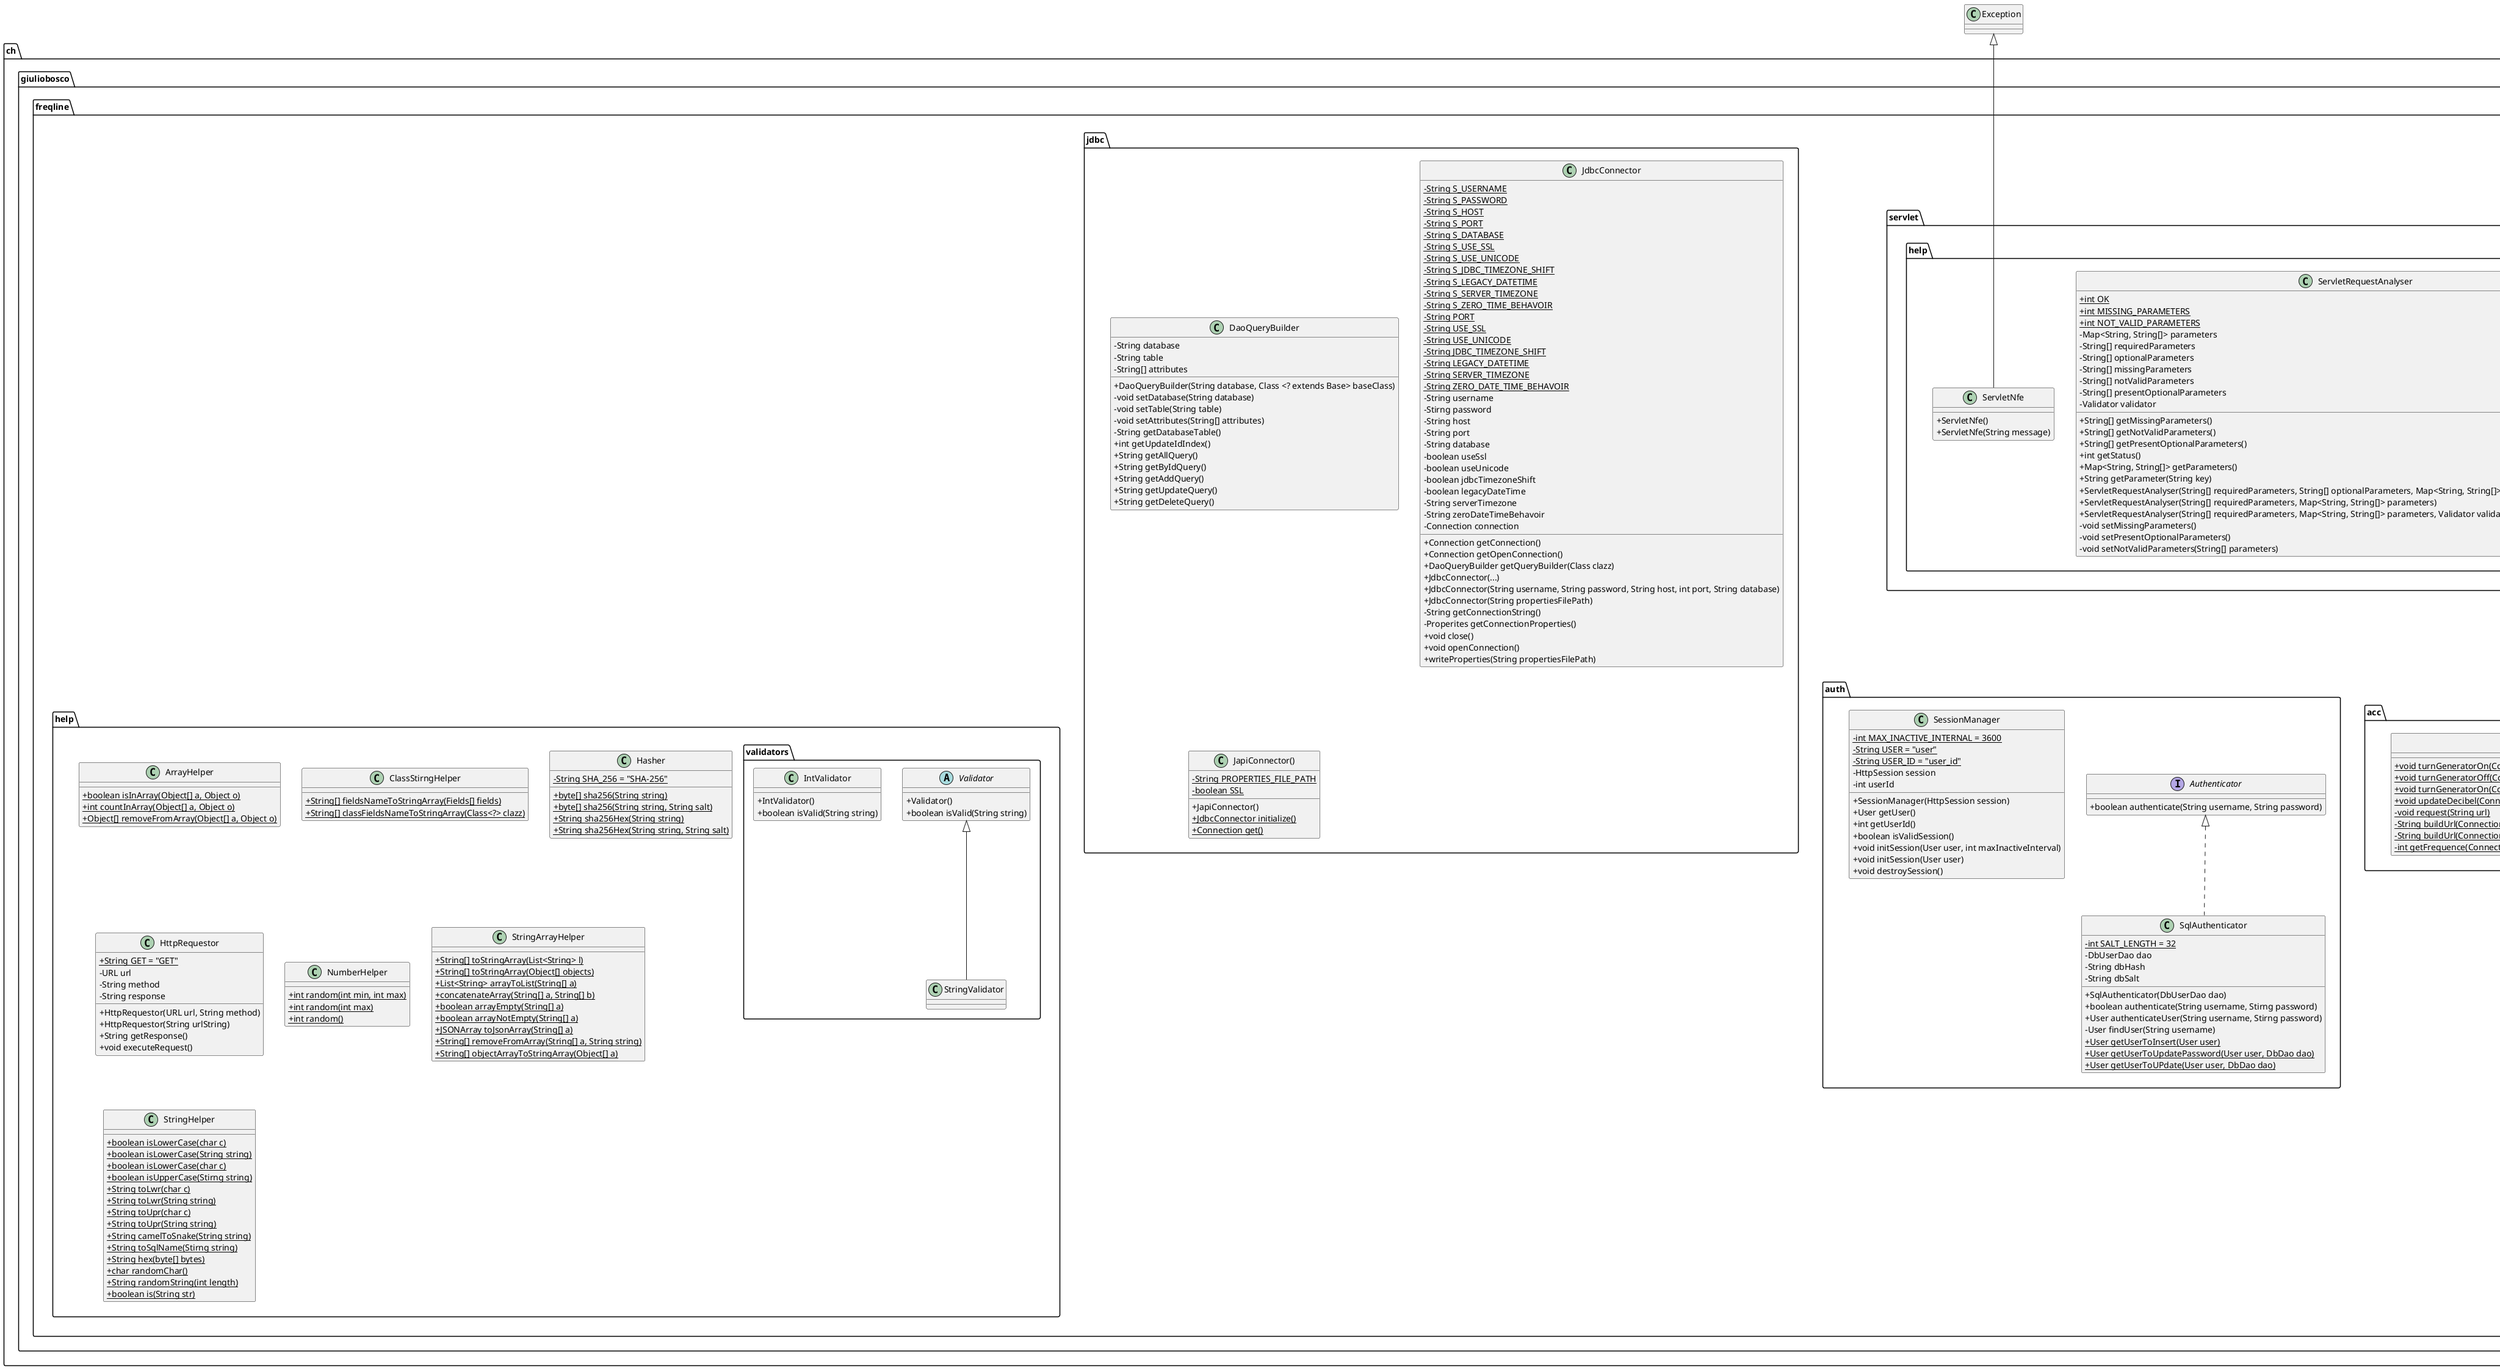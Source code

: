 @startuml
skinparam classAttributeIconSize 0

class Exception {

}

package ch.giuliobosco.freqline {

    package servlet.help {
        class ServletRequestAnalyser {
            + {static} int OK
            + {static} int MISSING_PARAMETERS
            + {static} int NOT_VALID_PARAMETERS
            - Map<String, String[]> parameters
            - String[] requiredParameters
            - String[] optionalParameters
            - String[] missingParameters
            - String[] notValidParameters
            - String[] presentOptionalParameters
            - Validator validator
            + String[] getMissingParameters()
            + String[] getNotValidParameters()
            + String[] getPresentOptionalParameters()
            + int getStatus()
            + Map<String, String[]> getParameters()
            + String getParameter(String key)
            + ServletRequestAnalyser(String[] requiredParameters, String[] optionalParameters, Map<String, String[]> parameters, Validator validator)
            + ServletRequestAnalyser(String[] requiredParameters, Map<String, String[]> parameters)
            + ServletRequestAnalyser(String[] requiredParameters, Map<String, String[]> parameters, Validator validator)
            - void setMissingParameters()
            - void setPresentOptionalParameters()
            - void setNotValidParameters(String[] parameters)
        }

        class ServletNfe {
            + ServletNfe()
            + ServletNfe(String message)
        }
        Exception <|-- ServletNfe
    }

    package acc {
        class AccGenerator{
            + {static} void turnGeneratorOn(Connection connection, String keyC)
            + {static} void turnGeneratorOff(Connection connection, String keyC)
            + {static} void turnGeneratorOn(Connection connection, String, long timer)
            + {static} void updateDecibel(Connection connection, int userId, int decibel)
            - {static} void request(String url)
            - {static} String buildUrl(Connection connection, String address, String keyC, boolean on)
            - {static} String buildUrl(Connection connection, String address, String keyC, long timer)
            - {static} int getFrequence(Connection connection, String keyC)
        }
        ServletRequestAnalyser -[hidden]-> AccGenerator
    }

    package auth {
        interface Authenticator {
            + boolean authenticate(String username, String password)
        }

        class SqlAuthenticator {
            - {static} int SALT_LENGTH = 32
            - DbUserDao dao
            - String dbHash
            - String dbSalt
            + SqlAuthenticator(DbUserDao dao)
            + boolean authenticate(String username, Stirng password)
            + User authenticateUser(String username, Stirng password)
            - User findUser(String username)
            + {static} User getUserToInsert(User user)
            + {static} User getUserToUpdatePassword(User user, DbDao dao)
            + {static} User getUserToUPdate(User user, DbDao dao)
        }
        Authenticator <|.. SqlAuthenticator

        class SessionManager {
            - {static} int MAX_INACTIVE_INTERNAL = 3600
            - {static} String USER = "user"
            - {static} String USER_ID = "user_id"
            - HttpSession session
            - int userId
            + SessionManager(HttpSession session)
            + User getUser()
            + int getUserId()
            + boolean isValidSession()
            + void initSession(User user, int maxInactiveInterval)
            + void initSession(User user)
            + void destroySession()
        }
    }

    package jdbc {
        class DaoQueryBuilder {
            - String database
            - String table
            - String[] attributes
            + DaoQueryBuilder(String database, Class <? extends Base> baseClass)
            - void setDatabase(String database)
            - void setTable(String table)
            - void setAttributes(String[] attributes)
            - String getDatabaseTable()
            + int getUpdateIdIndex()
            + String getAllQuery()
            + String getByIdQuery()
            + String getAddQuery()
            + String getUpdateQuery()
            + String getDeleteQuery()
        }

        class JdbcConnector {
            - {static} String S_USERNAME
            - {static} String S_PASSWORD
            - {static} String S_HOST
            - {static} String S_PORT
            - {static} String S_DATABASE
            - {static} String S_USE_SSL
            - {static} String S_USE_UNICODE
            - {static} String S_JDBC_TIMEZONE_SHIFT
            - {static} String S_LEGACY_DATETIME
            - {static} String S_SERVER_TIMEZONE
            - {static} String S_ZERO_TIME_BEHAVOIR
            - {static} String PORT
            - {static} String USE_SSL
            - {static} String USE_UNICODE
            - {static} String JDBC_TIMEZONE_SHIFT
            - {static} String LEGACY_DATETIME
            - {static} String SERVER_TIMEZONE
            - {static} String ZERO_DATE_TIME_BEHAVOIR
            - String username
            - Stirng password
            - String host
            - String port 
            - String database
            - boolean useSsl
            - boolean useUnicode
            - boolean jdbcTimezoneShift
            - boolean legacyDateTime
            - String serverTimezone
            - String zeroDateTimeBehavoir
            - Connection connection
            + Connection getConnection()
            + Connection getOpenConnection()
            + DaoQueryBuilder getQueryBuilder(Class clazz)
            + JdbcConnector(...)
            + JdbcConnector(String username, String password, String host, int port, String database)
            + JdbcConnector(String propertiesFilePath)
            - String getConnectionString()
            - Properites getConnectionProperties()
            + void close()
            + void openConnection()
            + writeProperties(String propertiesFilePath)
        }

        class JapiConnector() {
            - {static} String PROPERTIES_FILE_PATH
            - {static} boolean SSL 
            + JapiConnector()
            + {static} JdbcConnector initialize()
            + {static} Connection get()
        }
    }

    package help {
        package validators {
            abstract Validator {
                + Validator() 
                + boolean isValid(String string)
            }

            class StringValidator {

            }
            Validator <|-- StringValidator

            class IntValidator {
                + IntValidator()
                + boolean isValid(String string)
            }
        }

        class ArrayHelper {
            + {static} boolean isInArray(Object[] a, Object o)
            + {static} int countInArray(Object[] a, Object o)
            + {static} Object[] removeFromArray(Object[] a, Object o)

        }

        class ClassStirngHelper {
            + {static} String[] fieldsNameToStringArray(Fields[] fields)
            + {static} String[] classFieldsNameToStringArray(Class<?> clazz)
        }

        class Hasher {
            - {static} String SHA_256 = "SHA-256"
            + {static} byte[] sha256(String string)
            + {static} byte[] sha256(String string, String salt)
            + {static} String sha256Hex(String string)
            + {static} String sha256Hex(String string, String salt)
        }
    
        class HttpRequestor {
            + {static} String GET = "GET"
            - URL url
            - String method
            - String response
            + HttpRequestor(URL url, String method)
            + HttpRequestor(String urlString)
            + String getResponse()
            + void executeRequest()
        }

        class NumberHelper {
            + {static} int random(int min, int max)
            + {static} int random(int max)
            + {static} int random()

        }

        class StringArrayHelper {
            + {static} String[] toStringArray(List<String> l)
            + {static} String[] toStringArray(Object[] objects)
            + {static} List<String> arrayToList(String[] a)
            + {static} concatenateArray(String[] a, String[] b)
            + {static} boolean arrayEmpty(String[] a)
            + {static} boolean arrayNotEmpty(String[] a)
            + {static} JSONArray toJsonArray(String[] a)
            + {static} String[] removeFromArray(String[] a, String string)
            + {static} String[] objectArrayToStringArray(Object[] a)
        }

        class StringHelper {
            + {static} boolean isLowerCase(char c)
            + {static} boolean isLowerCase(String string)
            + {static} boolean isLowerCase(char c)
            + {static} boolean isUpperCase(Stirng string)
            + {static} String toLwr(char c)
            + {static} String toLwr(String string)
            + {static} String toUpr(char c)
            + {static} String toUpr(String string)
            + {static} String camelToSnake(String string)
            + {static} String toSqlName(Stirng string)
            + {static} String hex(byte[] bytes)
            + {static} char randomChar()
            + {static} String randomString(int length)
            + {static} boolean is(String str)
        }
    }

    servlet.help -[hidden]>jdbc
    help -[hidden]>auth
    auth -[hidden]> acc
    auth -[hidden]->help
}

@enduml
